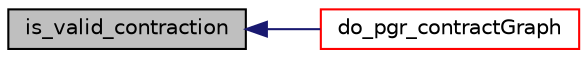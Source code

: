 digraph "is_valid_contraction"
{
  edge [fontname="Helvetica",fontsize="10",labelfontname="Helvetica",labelfontsize="10"];
  node [fontname="Helvetica",fontsize="10",shape=record];
  rankdir="LR";
  Node1 [label="is_valid_contraction",height=0.2,width=0.4,color="black", fillcolor="grey75", style="filled", fontcolor="black"];
  Node1 -> Node2 [dir="back",color="midnightblue",fontsize="10",style="solid",fontname="Helvetica"];
  Node2 [label="do_pgr_contractGraph",height=0.2,width=0.4,color="red", fillcolor="white", style="filled",URL="$contractGraph__driver_8h.html#a20a03b3811bd108cfc729e9e22a92591"];
}
